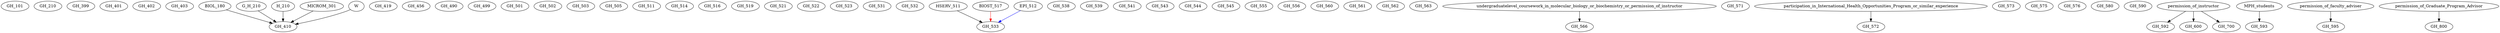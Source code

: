 digraph G {
    GH_101;
    GH_210;
    GH_399;
    GH_401;
    GH_402;
    GH_403;
    edge [color=black];
    BIOL_180 -> GH_410;
    G_H_210 -> GH_410;
    H_210 -> GH_410;
    MICROM_301 -> GH_410;
    W -> GH_410;
    GH_419;
    GH_456;
    GH_490;
    GH_499;
    GH_501;
    GH_502;
    GH_503;
    GH_505;
    GH_511;
    GH_514;
    GH_516;
    GH_519;
    GH_521;
    GH_522;
    GH_523;
    GH_531;
    GH_532;
    edge [color=black];
    HSERV_511 -> GH_533;
    edge [color=red];
    BIOST_517 -> GH_533;
    edge [color=blue];
    EPI_512 -> GH_533;
    GH_538;
    GH_539;
    GH_541;
    GH_543;
    GH_544;
    GH_545;
    GH_555;
    GH_556;
    GH_560;
    GH_561;
    GH_562;
    GH_563;
    edge [color=black];
    undergraduatelevel_coursework_in_molecular_biology_or_biochemistry_or_permission_of_instructor -> GH_566;
    GH_571;
    edge [color=black];
    participation_in_International_Health_Opportunities_Program_or_similar_experience -> GH_572;
    GH_573;
    GH_575;
    GH_576;
    GH_580;
    GH_590;
    edge [color=black];
    permission_of_instructor -> GH_592;
    edge [color=black];
    MPH_students -> GH_593;
    edge [color=black];
    permission_of_faculty_adviser -> GH_595;
    edge [color=black];
    permission_of_instructor -> GH_600;
    edge [color=black];
    permission_of_instructor -> GH_700;
    edge [color=black];
    permission_of_Graduate_Program_Advisor -> GH_800;
}
